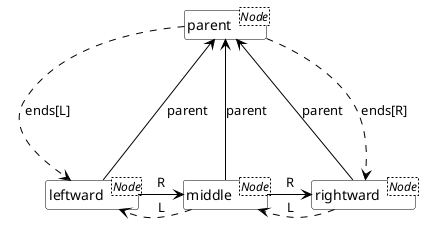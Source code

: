 @startuml

skinparam classBackgroundColor White
skinparam classArrowColor Black
skinparam classBorderColor Black
skinparam stereotypeCBackgroundColor Gray

hide circle
hide members

class parent <Node>
class leftward <Node>
class middle <Node>
class rightward <Node>

parent ...> leftward : ends[L]
parent <-- leftward : parent
parent <-- middle : parent
parent <-- rightward : parent
parent ...> rightward : ends[R]

leftward -r-> middle : R
middle -r-> rightward : R
rightward ..> middle : L
middle ..> leftward : L

@enduml